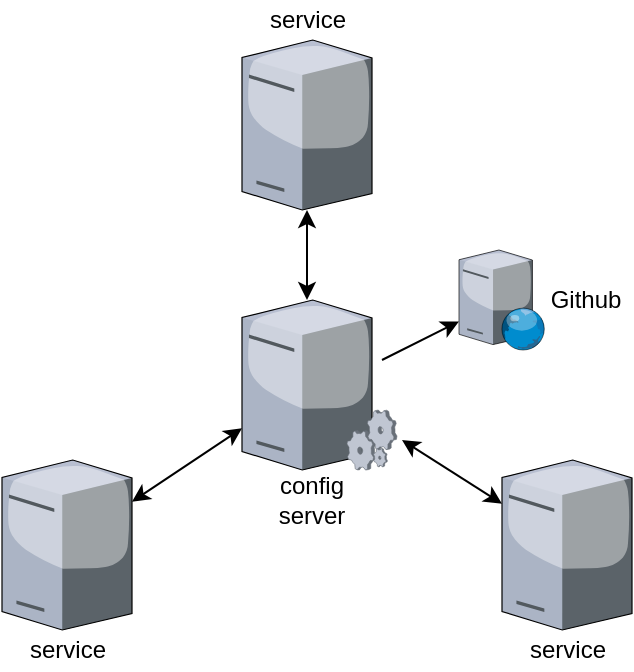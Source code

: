 <mxfile version="12.1.0" type="device" pages="1"><diagram id="EKETEUXCuQYXLB0_TuZd" name="第 1 页"><mxGraphModel dx="1088" dy="628" grid="1" gridSize="10" guides="1" tooltips="1" connect="1" arrows="1" fold="1" page="1" pageScale="1" pageWidth="827" pageHeight="1169" math="0" shadow="0"><root><mxCell id="0"/><mxCell id="1" parent="0"/><mxCell id="kIMd7B3G7RO1JXw06kfa-2" value="" style="verticalLabelPosition=bottom;aspect=fixed;html=1;verticalAlign=top;strokeColor=none;align=center;outlineConnect=0;shape=mxgraph.citrix.tower_server;" vertex="1" parent="1"><mxGeometry x="130" y="150" width="65" height="85" as="geometry"/></mxCell><mxCell id="kIMd7B3G7RO1JXw06kfa-3" value="" style="verticalLabelPosition=bottom;aspect=fixed;html=1;verticalAlign=top;strokeColor=none;align=center;outlineConnect=0;shape=mxgraph.citrix.process;" vertex="1" parent="1"><mxGeometry x="182.5" y="205" width="25" height="30" as="geometry"/></mxCell><mxCell id="kIMd7B3G7RO1JXw06kfa-4" value="" style="verticalLabelPosition=bottom;aspect=fixed;html=1;verticalAlign=top;strokeColor=#6c8ebf;align=center;outlineConnect=0;shape=mxgraph.citrix.tower_server;fillColor=#dae8fc;" vertex="1" parent="1"><mxGeometry x="10" y="230" width="65" height="85" as="geometry"/></mxCell><mxCell id="kIMd7B3G7RO1JXw06kfa-5" value="" style="verticalLabelPosition=bottom;aspect=fixed;html=1;verticalAlign=top;strokeColor=none;align=center;outlineConnect=0;shape=mxgraph.citrix.tower_server;" vertex="1" parent="1"><mxGeometry x="260" y="230" width="65" height="85" as="geometry"/></mxCell><mxCell id="kIMd7B3G7RO1JXw06kfa-10" value="" style="verticalLabelPosition=bottom;aspect=fixed;html=1;verticalAlign=top;strokeColor=none;align=center;outlineConnect=0;shape=mxgraph.citrix.tower_server;" vertex="1" parent="1"><mxGeometry x="130" y="20" width="65" height="85" as="geometry"/></mxCell><mxCell id="kIMd7B3G7RO1JXw06kfa-7" value="" style="endArrow=classic;startArrow=classic;html=1;" edge="1" parent="1" source="kIMd7B3G7RO1JXw06kfa-4" target="kIMd7B3G7RO1JXw06kfa-2"><mxGeometry width="50" height="50" relative="1" as="geometry"><mxPoint x="-60" y="240" as="sourcePoint"/><mxPoint x="-10" y="190" as="targetPoint"/></mxGeometry></mxCell><mxCell id="kIMd7B3G7RO1JXw06kfa-8" value="" style="endArrow=classic;startArrow=classic;html=1;" edge="1" parent="1" source="kIMd7B3G7RO1JXw06kfa-5"><mxGeometry width="50" height="50" relative="1" as="geometry"><mxPoint x="270" y="300" as="sourcePoint"/><mxPoint x="210" y="220" as="targetPoint"/></mxGeometry></mxCell><mxCell id="kIMd7B3G7RO1JXw06kfa-12" value="" style="endArrow=classic;startArrow=classic;html=1;" edge="1" parent="1" source="kIMd7B3G7RO1JXw06kfa-2" target="kIMd7B3G7RO1JXw06kfa-10"><mxGeometry width="50" height="50" relative="1" as="geometry"><mxPoint x="140" y="150" as="sourcePoint"/><mxPoint x="190" y="100" as="targetPoint"/></mxGeometry></mxCell><mxCell id="kIMd7B3G7RO1JXw06kfa-13" value="service" style="text;html=1;strokeColor=none;fillColor=none;align=center;verticalAlign=middle;whiteSpace=wrap;rounded=0;" vertex="1" parent="1"><mxGeometry x="22.5" y="315" width="40" height="20" as="geometry"/></mxCell><mxCell id="kIMd7B3G7RO1JXw06kfa-14" value="service" style="text;html=1;strokeColor=none;fillColor=none;align=center;verticalAlign=middle;whiteSpace=wrap;rounded=0;" vertex="1" parent="1"><mxGeometry x="272.5" y="315" width="40" height="20" as="geometry"/></mxCell><mxCell id="kIMd7B3G7RO1JXw06kfa-15" value="service" style="text;html=1;strokeColor=none;fillColor=none;align=center;verticalAlign=middle;whiteSpace=wrap;rounded=0;" vertex="1" parent="1"><mxGeometry x="142.5" width="40" height="20" as="geometry"/></mxCell><mxCell id="kIMd7B3G7RO1JXw06kfa-16" value="config server" style="text;html=1;strokeColor=none;fillColor=none;align=center;verticalAlign=middle;whiteSpace=wrap;rounded=0;" vertex="1" parent="1"><mxGeometry x="140" y="240" width="50" height="20" as="geometry"/></mxCell><mxCell id="kIMd7B3G7RO1JXw06kfa-17" value="" style="verticalLabelPosition=bottom;aspect=fixed;html=1;verticalAlign=top;strokeColor=none;align=center;outlineConnect=0;shape=mxgraph.citrix.web_server;" vertex="1" parent="1"><mxGeometry x="238.5" y="125" width="43" height="50" as="geometry"/></mxCell><mxCell id="kIMd7B3G7RO1JXw06kfa-18" value="Github" style="text;html=1;strokeColor=none;fillColor=none;align=center;verticalAlign=middle;whiteSpace=wrap;rounded=0;" vertex="1" parent="1"><mxGeometry x="281.5" y="140" width="40" height="20" as="geometry"/></mxCell><mxCell id="kIMd7B3G7RO1JXw06kfa-20" value="" style="endArrow=classic;html=1;" edge="1" parent="1" target="kIMd7B3G7RO1JXw06kfa-17"><mxGeometry width="50" height="50" relative="1" as="geometry"><mxPoint x="200" y="180" as="sourcePoint"/><mxPoint x="270" y="170" as="targetPoint"/></mxGeometry></mxCell></root></mxGraphModel></diagram></mxfile>